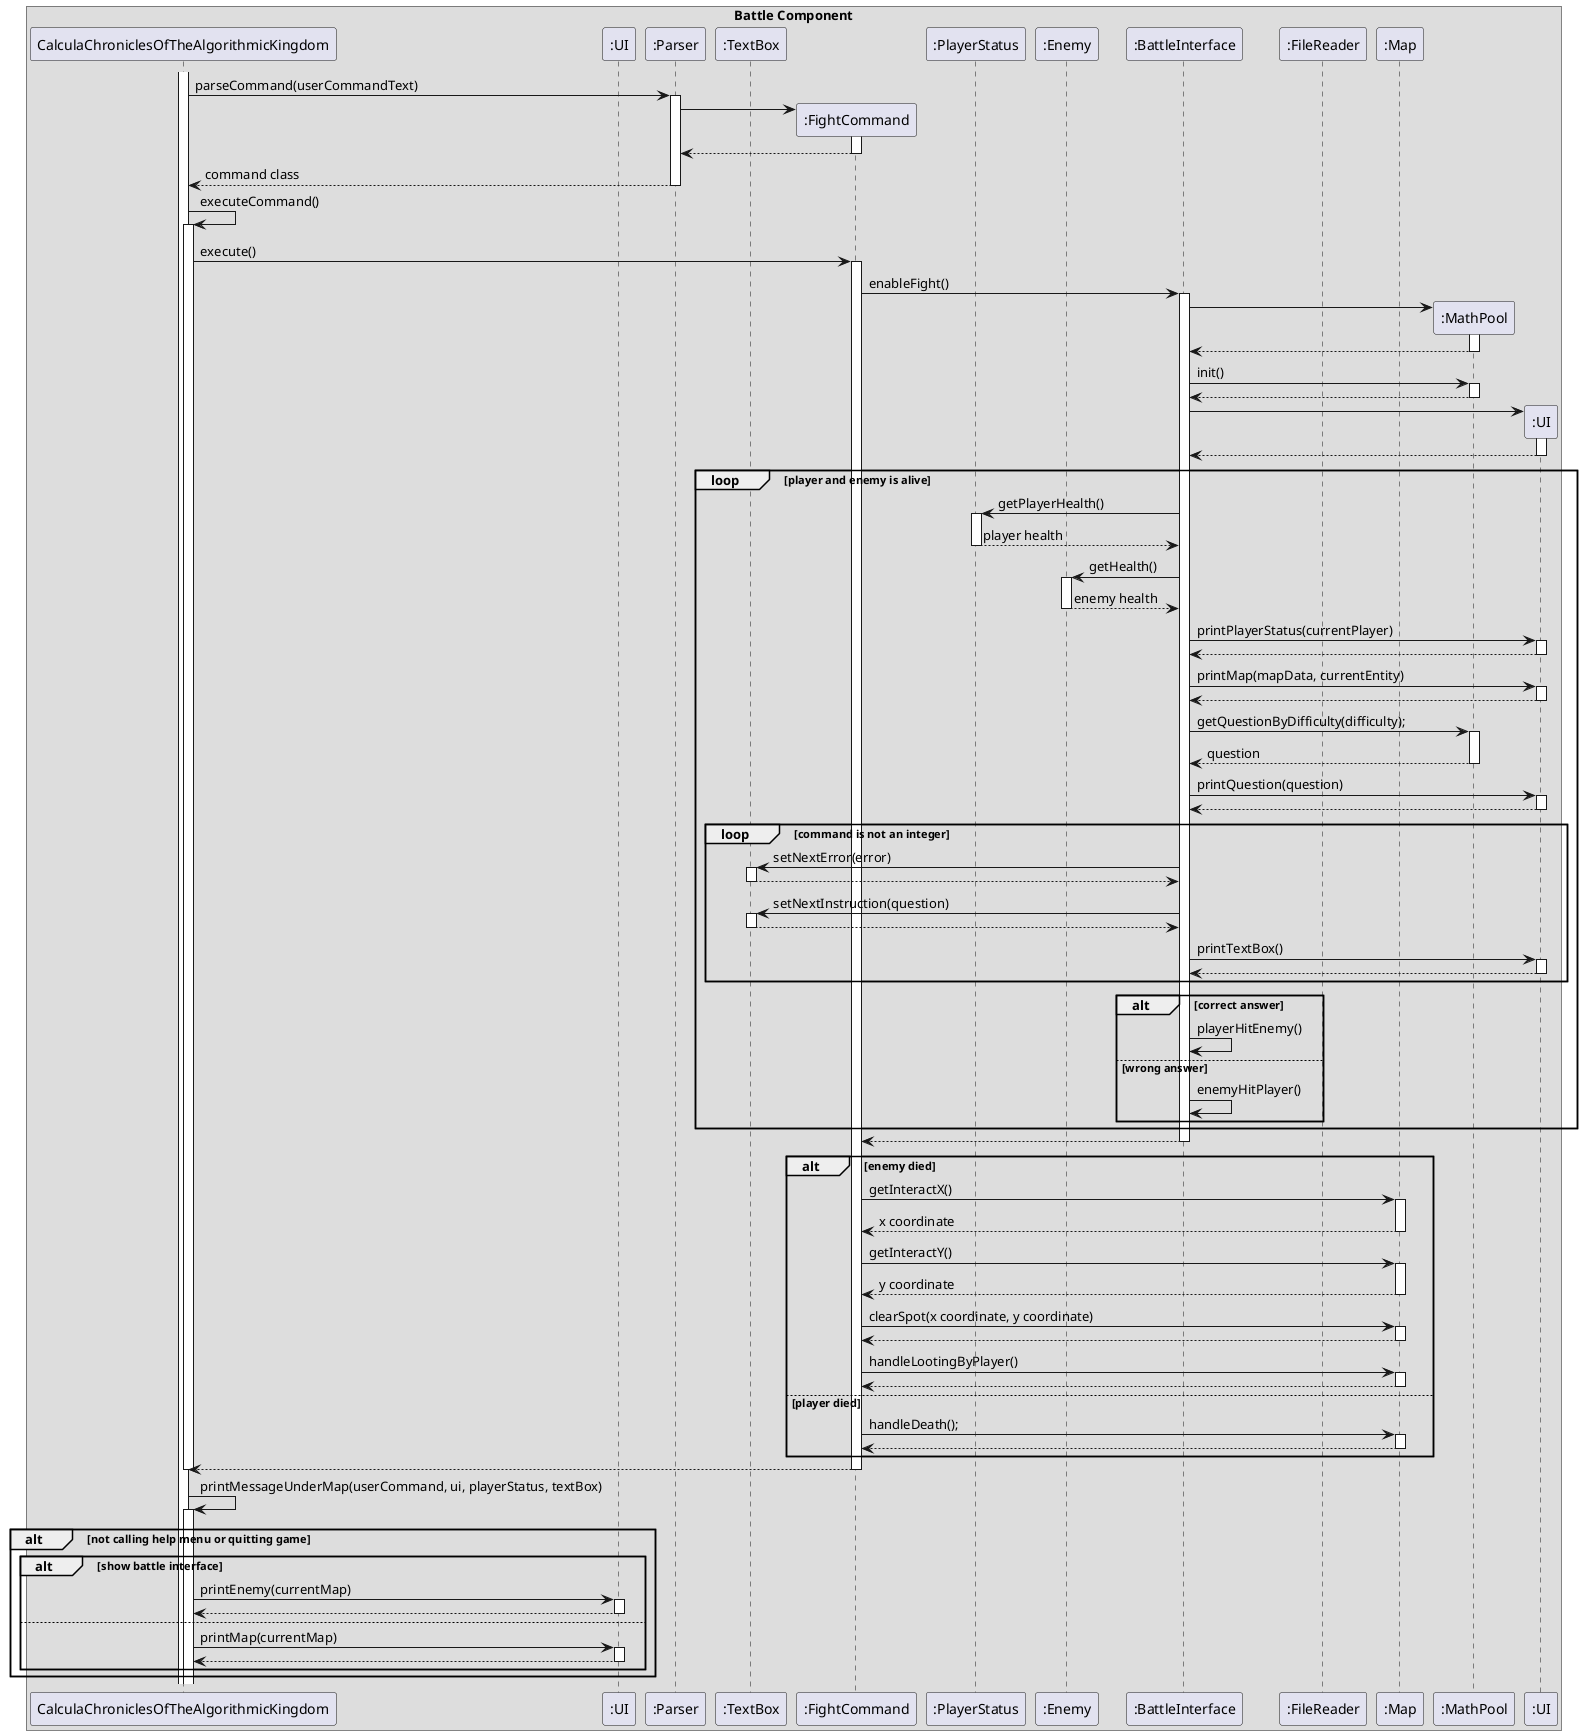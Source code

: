 @startuml

box Battle Component
participant "CalculaChroniclesOfTheAlgorithmicKingdom" as main
participant ":UI" as ui
participant ":Parser" as parser
participant ":TextBox" as text
participant ":FightCommand" as f
participant ":PlayerStatus" as player
participant ":Enemy" as e
participant ":BattleInterface" as bi
participant ":FileReader" as fileReader
participant ":Map" as map
participant ":MathPool" as mathpool

activate main
main -> parser : parseCommand(userCommandText)
activate parser
create f
parser -> f
activate f
f --> parser
deactivate f
parser --> main : command class
deactivate parser
main -> main : executeCommand()
activate main
main -> f : execute()
activate f
f -> bi : enableFight()
activate bi
create mathpool
bi -> mathpool
activate mathpool
mathpool --> bi
deactivate mathpool
bi -> mathpool : init()
activate mathpool
mathpool --> bi
deactivate
create ":UI" as UI
bi -> UI
activate UI
UI --> bi
deactivate UI
loop player and enemy is alive
    bi -> player : getPlayerHealth()
    activate player
    player --> bi : player health
    deactivate player
    bi -> e : getHealth()
    activate e
    e --> bi : enemy health
    deactivate e
    bi -> UI : printPlayerStatus(currentPlayer)
    activate UI
    UI --> bi
    deactivate UI
    bi -> UI : printMap(mapData, currentEntity)
    activate UI
    UI --> bi
    deactivate UI
    bi -> mathpool : getQuestionByDifficulty(difficulty);
    activate mathpool
    mathpool --> bi : question
    deactivate mathpool
    bi -> UI : printQuestion(question)
    activate UI
    UI --> bi
    deactivate UI
    loop command is not an integer
    bi -> text : setNextError(error)
    activate text
    text --> bi
    deactivate text
    bi -> text : setNextInstruction(question)
    activate text
    text --> bi
    deactivate text
    bi -> UI : printTextBox()
    activate UI
    UI --> bi
    deactivate UI
    end
    alt correct answer
    bi -> bi : playerHitEnemy()
    else wrong answer
    bi -> bi : enemyHitPlayer()
    end
end
bi --> f
deactivate bi
alt enemy died
    f -> map : getInteractX()
    activate map
    map --> f : x coordinate
    deactivate map
    f -> map : getInteractY()
    activate map
    map --> f : y coordinate
    deactivate map
    f -> map : clearSpot(x coordinate, y coordinate)
    activate map
    map --> f
    deactivate map
    f -> map : handleLootingByPlayer()
    activate map
    map --> f
    deactivate map
else player died
    f -> map : handleDeath();
    activate map
    map --> f
    deactivate map
end
f --> main
deactivate f
deactivate main
main -> main : printMessageUnderMap(userCommand, ui, playerStatus, textBox)
activate main
alt not calling help menu or quitting game
    alt show battle interface
        main -> ui : printEnemy(currentMap)
        activate ui
        ui --> main
        deactivate ui
    else
        main -> ui : printMap(currentMap)
        activate ui
        ui --> main
        deactivate ui
    end
end

end box

@enduml
